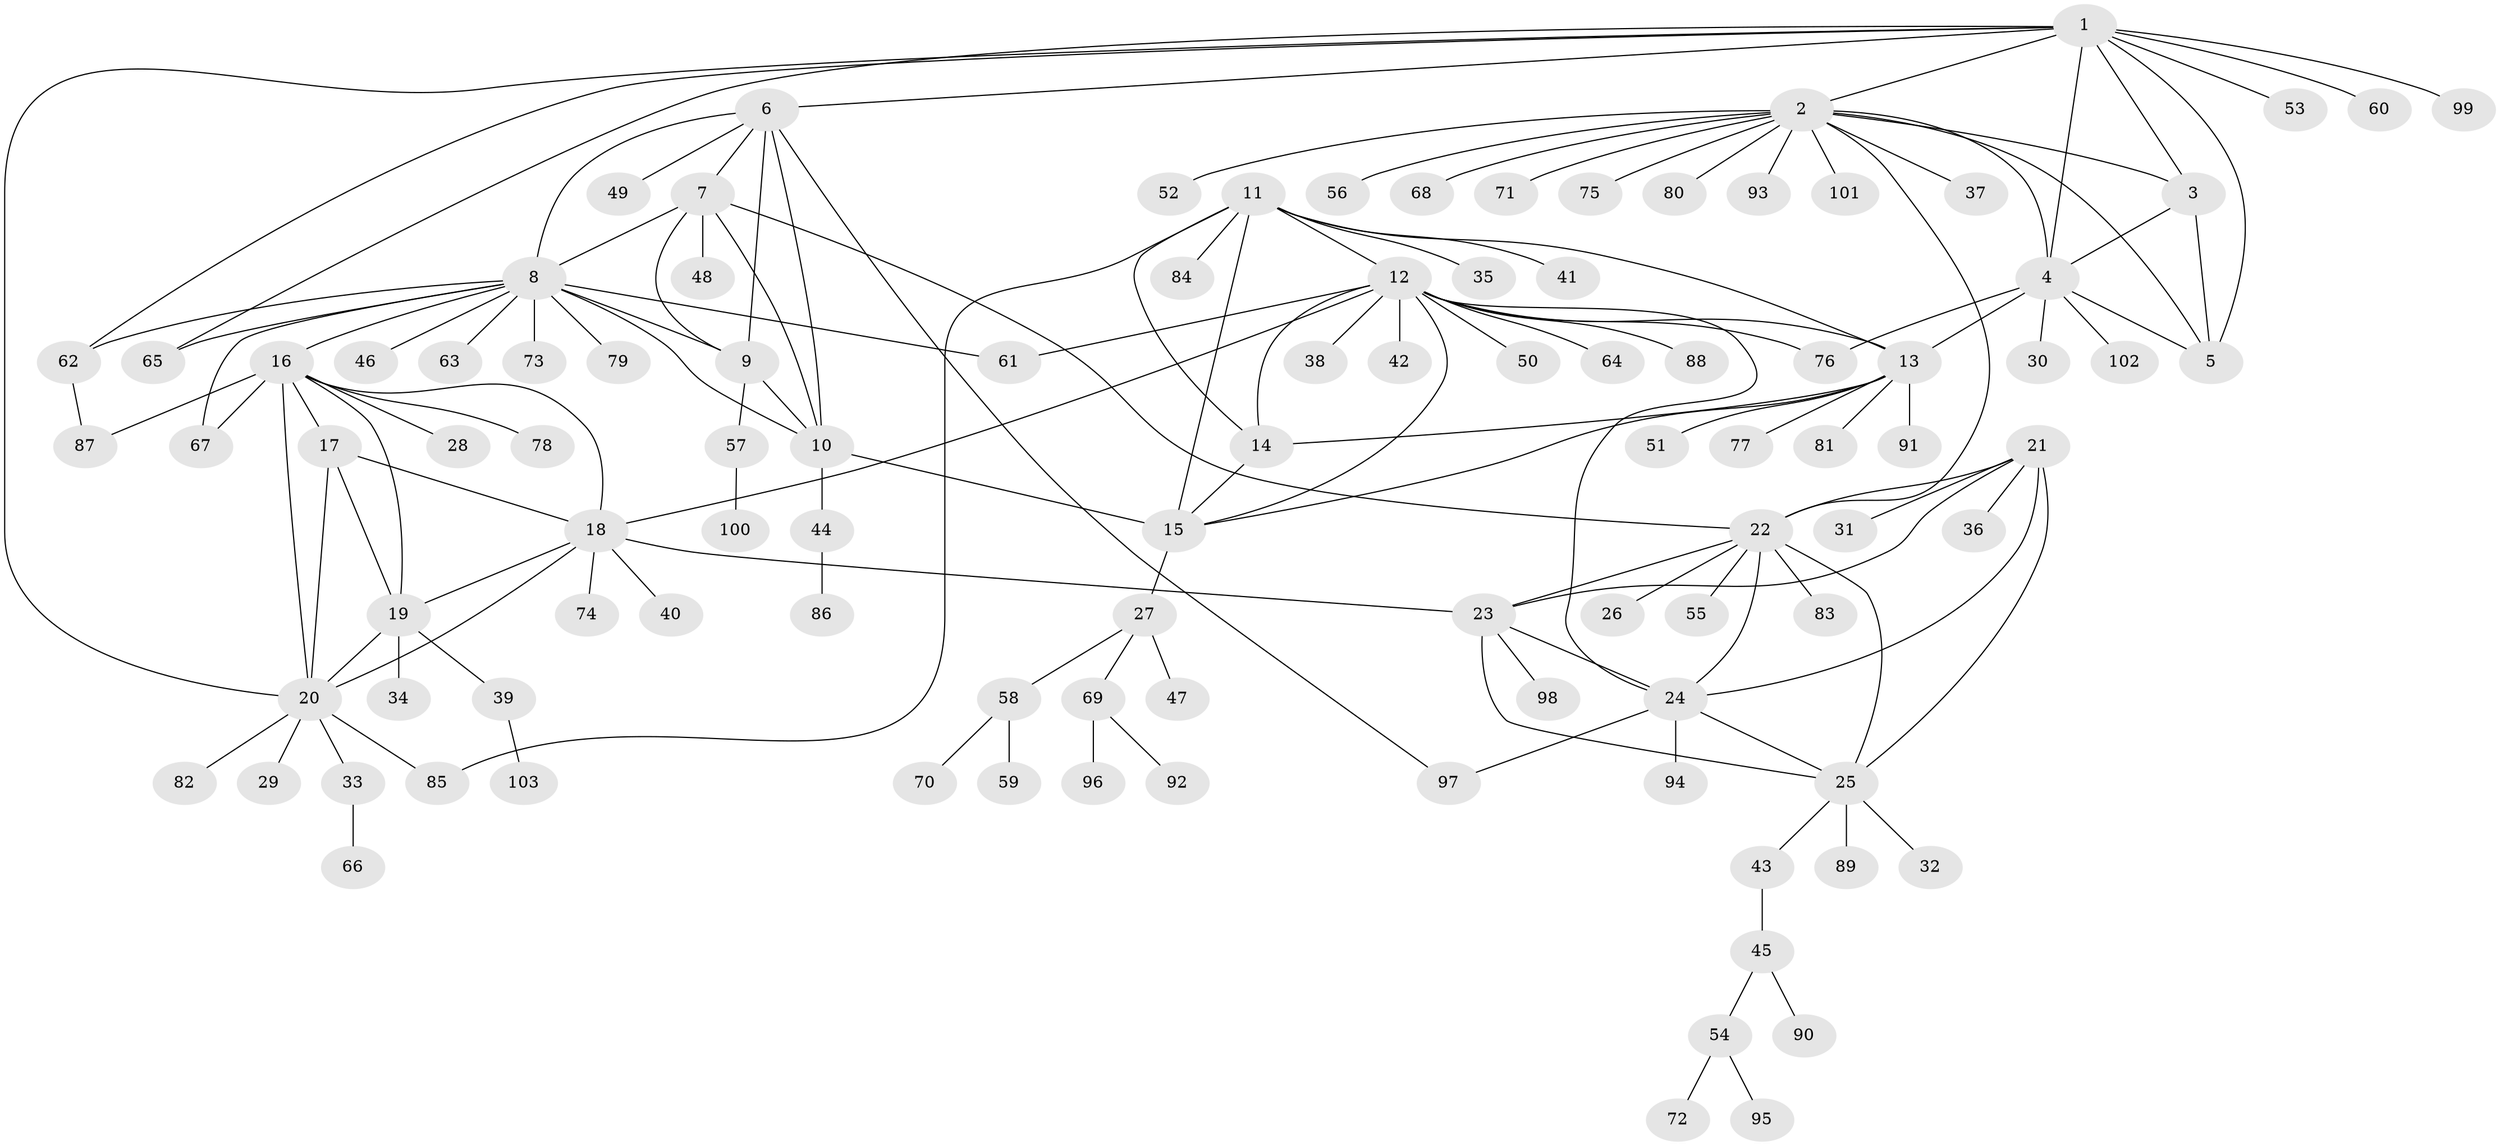 // Generated by graph-tools (version 1.1) at 2025/26/03/09/25 03:26:34]
// undirected, 103 vertices, 146 edges
graph export_dot {
graph [start="1"]
  node [color=gray90,style=filled];
  1;
  2;
  3;
  4;
  5;
  6;
  7;
  8;
  9;
  10;
  11;
  12;
  13;
  14;
  15;
  16;
  17;
  18;
  19;
  20;
  21;
  22;
  23;
  24;
  25;
  26;
  27;
  28;
  29;
  30;
  31;
  32;
  33;
  34;
  35;
  36;
  37;
  38;
  39;
  40;
  41;
  42;
  43;
  44;
  45;
  46;
  47;
  48;
  49;
  50;
  51;
  52;
  53;
  54;
  55;
  56;
  57;
  58;
  59;
  60;
  61;
  62;
  63;
  64;
  65;
  66;
  67;
  68;
  69;
  70;
  71;
  72;
  73;
  74;
  75;
  76;
  77;
  78;
  79;
  80;
  81;
  82;
  83;
  84;
  85;
  86;
  87;
  88;
  89;
  90;
  91;
  92;
  93;
  94;
  95;
  96;
  97;
  98;
  99;
  100;
  101;
  102;
  103;
  1 -- 2;
  1 -- 3;
  1 -- 4;
  1 -- 5;
  1 -- 6;
  1 -- 20;
  1 -- 53;
  1 -- 60;
  1 -- 62;
  1 -- 65;
  1 -- 99;
  2 -- 3;
  2 -- 4;
  2 -- 5;
  2 -- 22;
  2 -- 37;
  2 -- 52;
  2 -- 56;
  2 -- 68;
  2 -- 71;
  2 -- 75;
  2 -- 80;
  2 -- 93;
  2 -- 101;
  3 -- 4;
  3 -- 5;
  4 -- 5;
  4 -- 13;
  4 -- 30;
  4 -- 76;
  4 -- 102;
  6 -- 7;
  6 -- 8;
  6 -- 9;
  6 -- 10;
  6 -- 49;
  6 -- 97;
  7 -- 8;
  7 -- 9;
  7 -- 10;
  7 -- 22;
  7 -- 48;
  8 -- 9;
  8 -- 10;
  8 -- 16;
  8 -- 46;
  8 -- 61;
  8 -- 62;
  8 -- 63;
  8 -- 65;
  8 -- 67;
  8 -- 73;
  8 -- 79;
  9 -- 10;
  9 -- 57;
  10 -- 15;
  10 -- 44;
  11 -- 12;
  11 -- 13;
  11 -- 14;
  11 -- 15;
  11 -- 35;
  11 -- 41;
  11 -- 84;
  11 -- 85;
  12 -- 13;
  12 -- 14;
  12 -- 15;
  12 -- 18;
  12 -- 24;
  12 -- 38;
  12 -- 42;
  12 -- 50;
  12 -- 61;
  12 -- 64;
  12 -- 76;
  12 -- 88;
  13 -- 14;
  13 -- 15;
  13 -- 51;
  13 -- 77;
  13 -- 81;
  13 -- 91;
  14 -- 15;
  15 -- 27;
  16 -- 17;
  16 -- 18;
  16 -- 19;
  16 -- 20;
  16 -- 28;
  16 -- 67;
  16 -- 78;
  16 -- 87;
  17 -- 18;
  17 -- 19;
  17 -- 20;
  18 -- 19;
  18 -- 20;
  18 -- 23;
  18 -- 40;
  18 -- 74;
  19 -- 20;
  19 -- 34;
  19 -- 39;
  20 -- 29;
  20 -- 33;
  20 -- 82;
  20 -- 85;
  21 -- 22;
  21 -- 23;
  21 -- 24;
  21 -- 25;
  21 -- 31;
  21 -- 36;
  22 -- 23;
  22 -- 24;
  22 -- 25;
  22 -- 26;
  22 -- 55;
  22 -- 83;
  23 -- 24;
  23 -- 25;
  23 -- 98;
  24 -- 25;
  24 -- 94;
  24 -- 97;
  25 -- 32;
  25 -- 43;
  25 -- 89;
  27 -- 47;
  27 -- 58;
  27 -- 69;
  33 -- 66;
  39 -- 103;
  43 -- 45;
  44 -- 86;
  45 -- 54;
  45 -- 90;
  54 -- 72;
  54 -- 95;
  57 -- 100;
  58 -- 59;
  58 -- 70;
  62 -- 87;
  69 -- 92;
  69 -- 96;
}
